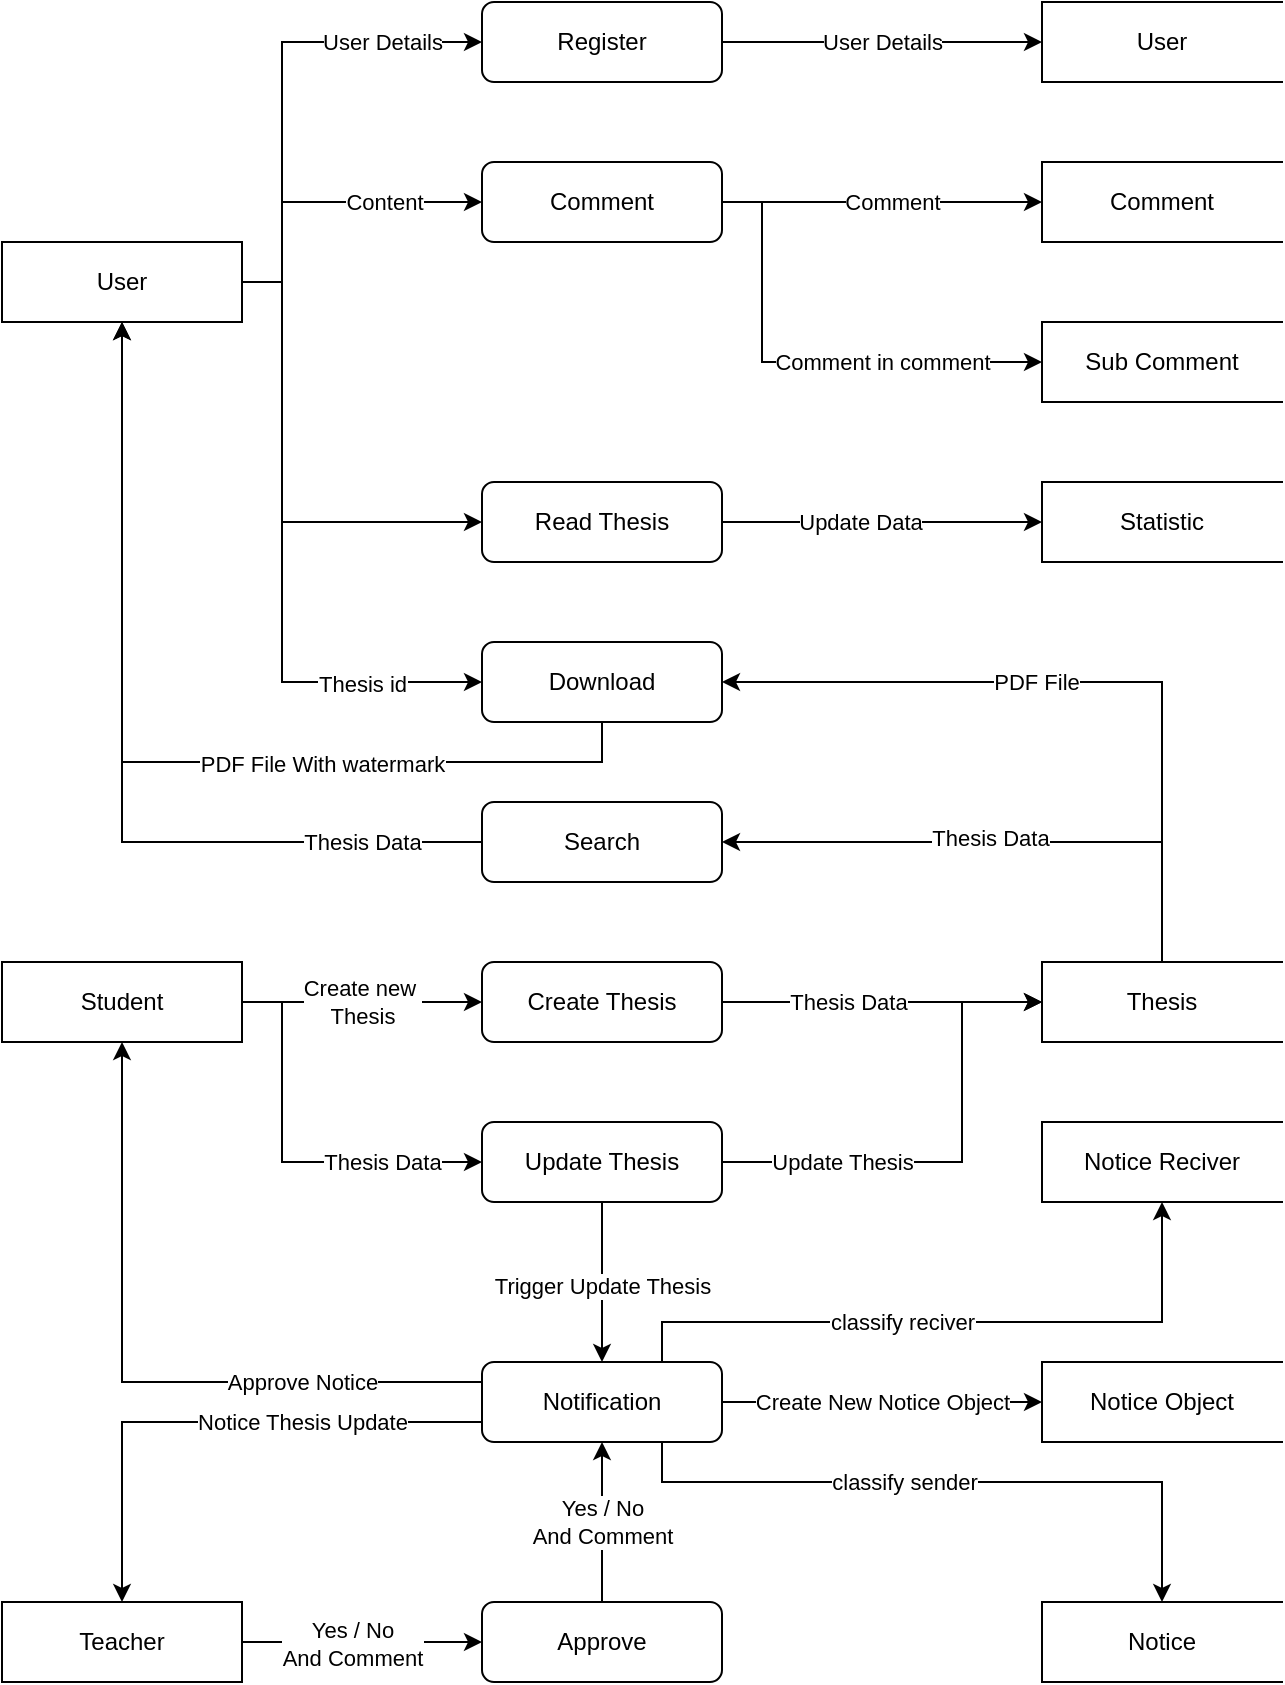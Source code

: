 <mxfile version="28.2.1">
  <diagram name="Page-1" id="c7558073-3199-34d8-9f00-42111426c3f3">
    <mxGraphModel dx="1773" dy="983" grid="1" gridSize="10" guides="1" tooltips="1" connect="1" arrows="1" fold="1" page="1" pageScale="1" pageWidth="827" pageHeight="1169" background="none" math="0" shadow="0">
      <root>
        <mxCell id="0" />
        <mxCell id="1" parent="0" />
        <mxCell id="7RZN1QD17hf1BqCUszEa-97" style="edgeStyle=orthogonalEdgeStyle;rounded=0;orthogonalLoop=1;jettySize=auto;html=1;entryX=0;entryY=0.5;entryDx=0;entryDy=0;" edge="1" parent="1" source="7RZN1QD17hf1BqCUszEa-96" target="7RZN1QD17hf1BqCUszEa-99">
          <mxGeometry relative="1" as="geometry">
            <mxPoint x="280" y="60" as="targetPoint" />
            <Array as="points">
              <mxPoint x="220" y="180" />
              <mxPoint x="220" y="60" />
            </Array>
          </mxGeometry>
        </mxCell>
        <mxCell id="7RZN1QD17hf1BqCUszEa-131" value="User Details" style="edgeLabel;html=1;align=center;verticalAlign=middle;resizable=0;points=[];" vertex="1" connectable="0" parent="7RZN1QD17hf1BqCUszEa-97">
          <mxGeometry x="0.343" y="-2" relative="1" as="geometry">
            <mxPoint x="29" y="-2" as="offset" />
          </mxGeometry>
        </mxCell>
        <mxCell id="7RZN1QD17hf1BqCUszEa-106" style="edgeStyle=orthogonalEdgeStyle;rounded=0;orthogonalLoop=1;jettySize=auto;html=1;exitX=0;exitY=0.5;exitDx=0;exitDy=0;entryX=0.5;entryY=1;entryDx=0;entryDy=0;" edge="1" parent="1" source="7RZN1QD17hf1BqCUszEa-101" target="7RZN1QD17hf1BqCUszEa-96">
          <mxGeometry relative="1" as="geometry">
            <mxPoint x="60" y="440" as="targetPoint" />
            <Array as="points">
              <mxPoint x="140" y="460" />
            </Array>
          </mxGeometry>
        </mxCell>
        <mxCell id="7RZN1QD17hf1BqCUszEa-133" value="Thesis Data" style="edgeLabel;html=1;align=center;verticalAlign=middle;resizable=0;points=[];" vertex="1" connectable="0" parent="7RZN1QD17hf1BqCUszEa-106">
          <mxGeometry x="-0.139" y="1" relative="1" as="geometry">
            <mxPoint x="121" y="9" as="offset" />
          </mxGeometry>
        </mxCell>
        <mxCell id="7RZN1QD17hf1BqCUszEa-120" style="edgeStyle=orthogonalEdgeStyle;rounded=0;orthogonalLoop=1;jettySize=auto;html=1;entryX=0;entryY=0.5;entryDx=0;entryDy=0;" edge="1" parent="1" source="7RZN1QD17hf1BqCUszEa-96" target="7RZN1QD17hf1BqCUszEa-102">
          <mxGeometry relative="1" as="geometry">
            <Array as="points">
              <mxPoint x="220" y="180" />
              <mxPoint x="220" y="140" />
            </Array>
          </mxGeometry>
        </mxCell>
        <mxCell id="7RZN1QD17hf1BqCUszEa-134" value="Content" style="edgeLabel;html=1;align=center;verticalAlign=middle;resizable=0;points=[];" vertex="1" connectable="0" parent="7RZN1QD17hf1BqCUszEa-120">
          <mxGeometry x="0.168" relative="1" as="geometry">
            <mxPoint x="17" as="offset" />
          </mxGeometry>
        </mxCell>
        <mxCell id="7RZN1QD17hf1BqCUszEa-181" style="edgeStyle=orthogonalEdgeStyle;rounded=0;orthogonalLoop=1;jettySize=auto;html=1;entryX=0;entryY=0.5;entryDx=0;entryDy=0;" edge="1" parent="1" source="7RZN1QD17hf1BqCUszEa-96" target="7RZN1QD17hf1BqCUszEa-177">
          <mxGeometry relative="1" as="geometry">
            <Array as="points">
              <mxPoint x="220" y="180" />
              <mxPoint x="220" y="300" />
            </Array>
          </mxGeometry>
        </mxCell>
        <mxCell id="7RZN1QD17hf1BqCUszEa-96" value="User" style="html=1;dashed=0;whiteSpace=wrap;rounded=0;" vertex="1" parent="1">
          <mxGeometry x="80" y="160" width="120" height="40" as="geometry" />
        </mxCell>
        <mxCell id="7RZN1QD17hf1BqCUszEa-109" style="edgeStyle=orthogonalEdgeStyle;rounded=0;orthogonalLoop=1;jettySize=auto;html=1;entryX=0;entryY=0.5;entryDx=0;entryDy=0;exitX=1;exitY=0.5;exitDx=0;exitDy=0;" edge="1" parent="1" source="7RZN1QD17hf1BqCUszEa-99" target="7RZN1QD17hf1BqCUszEa-108">
          <mxGeometry relative="1" as="geometry">
            <Array as="points">
              <mxPoint x="500" y="60" />
              <mxPoint x="500" y="60" />
            </Array>
          </mxGeometry>
        </mxCell>
        <mxCell id="7RZN1QD17hf1BqCUszEa-113" value="User Details" style="edgeLabel;html=1;align=center;verticalAlign=middle;resizable=0;points=[];" vertex="1" connectable="0" parent="7RZN1QD17hf1BqCUszEa-109">
          <mxGeometry x="-0.669" y="2" relative="1" as="geometry">
            <mxPoint x="53" y="2" as="offset" />
          </mxGeometry>
        </mxCell>
        <mxCell id="7RZN1QD17hf1BqCUszEa-99" value="Register" style="html=1;dashed=0;whiteSpace=wrap;glass=0;rounded=1;" vertex="1" parent="1">
          <mxGeometry x="320" y="40" width="120" height="40" as="geometry" />
        </mxCell>
        <mxCell id="7RZN1QD17hf1BqCUszEa-107" style="edgeStyle=orthogonalEdgeStyle;rounded=0;orthogonalLoop=1;jettySize=auto;html=1;exitX=0.5;exitY=0;exitDx=0;exitDy=0;" edge="1" parent="1" source="7RZN1QD17hf1BqCUszEa-125" target="7RZN1QD17hf1BqCUszEa-101">
          <mxGeometry relative="1" as="geometry">
            <mxPoint x="520" y="440" as="sourcePoint" />
            <Array as="points">
              <mxPoint x="660" y="460" />
            </Array>
          </mxGeometry>
        </mxCell>
        <mxCell id="7RZN1QD17hf1BqCUszEa-112" value="Thesis Data" style="edgeLabel;html=1;align=center;verticalAlign=middle;resizable=0;points=[];" vertex="1" connectable="0" parent="7RZN1QD17hf1BqCUszEa-107">
          <mxGeometry x="0.042" y="-2" relative="1" as="geometry">
            <mxPoint as="offset" />
          </mxGeometry>
        </mxCell>
        <mxCell id="7RZN1QD17hf1BqCUszEa-101" value="Search" style="html=1;dashed=0;whiteSpace=wrap;glass=0;rounded=1;" vertex="1" parent="1">
          <mxGeometry x="320" y="440" width="120" height="40" as="geometry" />
        </mxCell>
        <mxCell id="7RZN1QD17hf1BqCUszEa-117" style="edgeStyle=orthogonalEdgeStyle;rounded=0;orthogonalLoop=1;jettySize=auto;html=1;entryX=0;entryY=0.5;entryDx=0;entryDy=0;" edge="1" parent="1" source="7RZN1QD17hf1BqCUszEa-102" target="7RZN1QD17hf1BqCUszEa-116">
          <mxGeometry relative="1" as="geometry">
            <Array as="points">
              <mxPoint x="460" y="140" />
              <mxPoint x="460" y="220" />
            </Array>
          </mxGeometry>
        </mxCell>
        <mxCell id="7RZN1QD17hf1BqCUszEa-118" value="Comment in comment" style="edgeLabel;html=1;align=center;verticalAlign=middle;resizable=0;points=[];" vertex="1" connectable="0" parent="7RZN1QD17hf1BqCUszEa-117">
          <mxGeometry x="0.234" y="-1" relative="1" as="geometry">
            <mxPoint x="12" y="-1" as="offset" />
          </mxGeometry>
        </mxCell>
        <mxCell id="7RZN1QD17hf1BqCUszEa-102" value="Comment" style="html=1;dashed=0;whiteSpace=wrap;glass=0;rounded=1;" vertex="1" parent="1">
          <mxGeometry x="320" y="120" width="120" height="40" as="geometry" />
        </mxCell>
        <mxCell id="7RZN1QD17hf1BqCUszEa-108" value="User" style="html=1;dashed=0;whiteSpace=wrap;shape=partialRectangle;right=0;" vertex="1" parent="1">
          <mxGeometry x="600" y="40" width="120" height="40" as="geometry" />
        </mxCell>
        <mxCell id="7RZN1QD17hf1BqCUszEa-111" value="Comment" style="html=1;dashed=0;whiteSpace=wrap;shape=partialRectangle;right=0;" vertex="1" parent="1">
          <mxGeometry x="600" y="120" width="120" height="40" as="geometry" />
        </mxCell>
        <mxCell id="7RZN1QD17hf1BqCUszEa-114" value="C" style="edgeStyle=orthogonalEdgeStyle;rounded=0;orthogonalLoop=1;jettySize=auto;html=1;entryX=0;entryY=0.5;entryDx=0;entryDy=0;" edge="1" parent="1" source="7RZN1QD17hf1BqCUszEa-102" target="7RZN1QD17hf1BqCUszEa-111">
          <mxGeometry relative="1" as="geometry" />
        </mxCell>
        <mxCell id="7RZN1QD17hf1BqCUszEa-115" value="Comment" style="edgeLabel;html=1;align=center;verticalAlign=middle;resizable=0;points=[];" vertex="1" connectable="0" parent="7RZN1QD17hf1BqCUszEa-114">
          <mxGeometry x="-0.224" y="1" relative="1" as="geometry">
            <mxPoint x="23" y="1" as="offset" />
          </mxGeometry>
        </mxCell>
        <mxCell id="7RZN1QD17hf1BqCUszEa-116" value="Sub Comment" style="html=1;dashed=0;whiteSpace=wrap;shape=partialRectangle;right=0;" vertex="1" parent="1">
          <mxGeometry x="600" y="200" width="120" height="40" as="geometry" />
        </mxCell>
        <mxCell id="7RZN1QD17hf1BqCUszEa-126" style="edgeStyle=orthogonalEdgeStyle;rounded=0;orthogonalLoop=1;jettySize=auto;html=1;entryX=0;entryY=0.5;entryDx=0;entryDy=0;" edge="1" parent="1" source="7RZN1QD17hf1BqCUszEa-122" target="7RZN1QD17hf1BqCUszEa-125">
          <mxGeometry relative="1" as="geometry" />
        </mxCell>
        <mxCell id="7RZN1QD17hf1BqCUszEa-127" value="Thesis Data" style="edgeLabel;html=1;align=center;verticalAlign=middle;resizable=0;points=[];" vertex="1" connectable="0" parent="7RZN1QD17hf1BqCUszEa-126">
          <mxGeometry x="-0.211" relative="1" as="geometry">
            <mxPoint as="offset" />
          </mxGeometry>
        </mxCell>
        <mxCell id="7RZN1QD17hf1BqCUszEa-122" value="Create Thesis" style="html=1;dashed=0;whiteSpace=wrap;glass=0;rounded=1;" vertex="1" parent="1">
          <mxGeometry x="320" y="520" width="120" height="40" as="geometry" />
        </mxCell>
        <mxCell id="7RZN1QD17hf1BqCUszEa-124" style="edgeStyle=orthogonalEdgeStyle;rounded=0;orthogonalLoop=1;jettySize=auto;html=1;entryX=0;entryY=0.5;entryDx=0;entryDy=0;" edge="1" parent="1" source="7RZN1QD17hf1BqCUszEa-123" target="7RZN1QD17hf1BqCUszEa-122">
          <mxGeometry relative="1" as="geometry" />
        </mxCell>
        <mxCell id="7RZN1QD17hf1BqCUszEa-128" value="Create new&amp;nbsp;&lt;div&gt;Thesis&lt;/div&gt;" style="edgeLabel;html=1;align=center;verticalAlign=middle;resizable=0;points=[];" vertex="1" connectable="0" parent="7RZN1QD17hf1BqCUszEa-124">
          <mxGeometry x="-0.186" y="3" relative="1" as="geometry">
            <mxPoint x="11" y="3" as="offset" />
          </mxGeometry>
        </mxCell>
        <mxCell id="7RZN1QD17hf1BqCUszEa-136" style="edgeStyle=orthogonalEdgeStyle;rounded=0;orthogonalLoop=1;jettySize=auto;html=1;entryX=0;entryY=0.5;entryDx=0;entryDy=0;" edge="1" parent="1" source="7RZN1QD17hf1BqCUszEa-123" target="7RZN1QD17hf1BqCUszEa-135">
          <mxGeometry relative="1" as="geometry">
            <Array as="points">
              <mxPoint x="220" y="540" />
              <mxPoint x="220" y="620" />
            </Array>
          </mxGeometry>
        </mxCell>
        <mxCell id="7RZN1QD17hf1BqCUszEa-137" value="Thesis Data" style="edgeLabel;html=1;align=center;verticalAlign=middle;resizable=0;points=[];" vertex="1" connectable="0" parent="7RZN1QD17hf1BqCUszEa-136">
          <mxGeometry x="0.372" y="-4" relative="1" as="geometry">
            <mxPoint x="13" y="-4" as="offset" />
          </mxGeometry>
        </mxCell>
        <mxCell id="7RZN1QD17hf1BqCUszEa-123" value="Student" style="html=1;dashed=0;whiteSpace=wrap;rounded=0;" vertex="1" parent="1">
          <mxGeometry x="80" y="520" width="120" height="40" as="geometry" />
        </mxCell>
        <mxCell id="7RZN1QD17hf1BqCUszEa-125" value="Thesis" style="html=1;dashed=0;whiteSpace=wrap;shape=partialRectangle;right=0;" vertex="1" parent="1">
          <mxGeometry x="600" y="520" width="120" height="40" as="geometry" />
        </mxCell>
        <mxCell id="7RZN1QD17hf1BqCUszEa-138" style="edgeStyle=orthogonalEdgeStyle;rounded=0;orthogonalLoop=1;jettySize=auto;html=1;entryX=0;entryY=0.5;entryDx=0;entryDy=0;" edge="1" parent="1" source="7RZN1QD17hf1BqCUszEa-135" target="7RZN1QD17hf1BqCUszEa-125">
          <mxGeometry relative="1" as="geometry">
            <Array as="points">
              <mxPoint x="560" y="620" />
              <mxPoint x="560" y="540" />
            </Array>
          </mxGeometry>
        </mxCell>
        <mxCell id="7RZN1QD17hf1BqCUszEa-139" value="Update Thesis" style="edgeLabel;html=1;align=center;verticalAlign=middle;resizable=0;points=[];" vertex="1" connectable="0" parent="7RZN1QD17hf1BqCUszEa-138">
          <mxGeometry x="-0.607" y="-1" relative="1" as="geometry">
            <mxPoint x="13" y="-1" as="offset" />
          </mxGeometry>
        </mxCell>
        <mxCell id="7RZN1QD17hf1BqCUszEa-153" style="edgeStyle=orthogonalEdgeStyle;rounded=0;orthogonalLoop=1;jettySize=auto;html=1;exitX=0.5;exitY=1;exitDx=0;exitDy=0;entryX=0.5;entryY=0;entryDx=0;entryDy=0;" edge="1" parent="1" source="7RZN1QD17hf1BqCUszEa-135" target="7RZN1QD17hf1BqCUszEa-152">
          <mxGeometry relative="1" as="geometry">
            <mxPoint x="480" y="660" as="targetPoint" />
            <Array as="points" />
          </mxGeometry>
        </mxCell>
        <mxCell id="7RZN1QD17hf1BqCUszEa-154" value="Trigger Update Thesis" style="edgeLabel;html=1;align=center;verticalAlign=middle;resizable=0;points=[];" vertex="1" connectable="0" parent="7RZN1QD17hf1BqCUszEa-153">
          <mxGeometry x="0.081" y="-1" relative="1" as="geometry">
            <mxPoint x="1" y="-1" as="offset" />
          </mxGeometry>
        </mxCell>
        <mxCell id="7RZN1QD17hf1BqCUszEa-135" value="Update Thesis" style="html=1;dashed=0;whiteSpace=wrap;glass=0;rounded=1;" vertex="1" parent="1">
          <mxGeometry x="320" y="600" width="120" height="40" as="geometry" />
        </mxCell>
        <mxCell id="7RZN1QD17hf1BqCUszEa-157" style="edgeStyle=orthogonalEdgeStyle;rounded=0;orthogonalLoop=1;jettySize=auto;html=1;entryX=0.5;entryY=0;entryDx=0;entryDy=0;exitX=0;exitY=0.75;exitDx=0;exitDy=0;" edge="1" parent="1" source="7RZN1QD17hf1BqCUszEa-152" target="7RZN1QD17hf1BqCUszEa-156">
          <mxGeometry relative="1" as="geometry">
            <mxPoint x="530" y="819.57" as="sourcePoint" />
            <Array as="points">
              <mxPoint x="140" y="750" />
            </Array>
          </mxGeometry>
        </mxCell>
        <mxCell id="7RZN1QD17hf1BqCUszEa-158" value="Notice Thesis Update" style="edgeLabel;html=1;align=center;verticalAlign=middle;resizable=0;points=[];" vertex="1" connectable="0" parent="7RZN1QD17hf1BqCUszEa-157">
          <mxGeometry x="0.674" y="-1" relative="1" as="geometry">
            <mxPoint x="91" y="-46" as="offset" />
          </mxGeometry>
        </mxCell>
        <mxCell id="7RZN1QD17hf1BqCUszEa-164" style="edgeStyle=orthogonalEdgeStyle;rounded=0;orthogonalLoop=1;jettySize=auto;html=1;entryX=0;entryY=0.5;entryDx=0;entryDy=0;exitX=1;exitY=0.5;exitDx=0;exitDy=0;" edge="1" parent="1" source="7RZN1QD17hf1BqCUszEa-152" target="7RZN1QD17hf1BqCUszEa-163">
          <mxGeometry relative="1" as="geometry">
            <mxPoint x="640" y="700" as="sourcePoint" />
          </mxGeometry>
        </mxCell>
        <mxCell id="7RZN1QD17hf1BqCUszEa-165" value="Create New Notice Object" style="edgeLabel;html=1;align=center;verticalAlign=middle;resizable=0;points=[];" vertex="1" connectable="0" parent="7RZN1QD17hf1BqCUszEa-164">
          <mxGeometry x="-0.038" y="2" relative="1" as="geometry">
            <mxPoint x="3" y="2" as="offset" />
          </mxGeometry>
        </mxCell>
        <mxCell id="7RZN1QD17hf1BqCUszEa-166" style="edgeStyle=orthogonalEdgeStyle;rounded=0;orthogonalLoop=1;jettySize=auto;html=1;entryX=0.5;entryY=1;entryDx=0;entryDy=0;exitX=0.75;exitY=0;exitDx=0;exitDy=0;" edge="1" parent="1" source="7RZN1QD17hf1BqCUszEa-152" target="7RZN1QD17hf1BqCUszEa-168">
          <mxGeometry relative="1" as="geometry">
            <mxPoint x="800" y="660" as="targetPoint" />
            <mxPoint x="630" y="680" as="sourcePoint" />
            <Array as="points">
              <mxPoint x="410" y="700" />
              <mxPoint x="660" y="700" />
            </Array>
          </mxGeometry>
        </mxCell>
        <mxCell id="7RZN1QD17hf1BqCUszEa-170" value="classify reciver" style="edgeLabel;html=1;align=center;verticalAlign=middle;resizable=0;points=[];" vertex="1" connectable="0" parent="7RZN1QD17hf1BqCUszEa-166">
          <mxGeometry x="0.688" y="-1" relative="1" as="geometry">
            <mxPoint x="-131" y="8" as="offset" />
          </mxGeometry>
        </mxCell>
        <mxCell id="7RZN1QD17hf1BqCUszEa-169" style="edgeStyle=orthogonalEdgeStyle;rounded=0;orthogonalLoop=1;jettySize=auto;html=1;entryX=0.5;entryY=0;entryDx=0;entryDy=0;exitX=0.75;exitY=1;exitDx=0;exitDy=0;" edge="1" parent="1" source="7RZN1QD17hf1BqCUszEa-152" target="7RZN1QD17hf1BqCUszEa-167">
          <mxGeometry relative="1" as="geometry">
            <mxPoint x="660" y="720" as="sourcePoint" />
            <Array as="points">
              <mxPoint x="410" y="780" />
              <mxPoint x="660" y="780" />
            </Array>
          </mxGeometry>
        </mxCell>
        <mxCell id="7RZN1QD17hf1BqCUszEa-172" value="classify sender" style="edgeLabel;html=1;align=center;verticalAlign=middle;resizable=0;points=[];" vertex="1" connectable="0" parent="7RZN1QD17hf1BqCUszEa-169">
          <mxGeometry x="0.683" y="2" relative="1" as="geometry">
            <mxPoint x="-131" y="-8" as="offset" />
          </mxGeometry>
        </mxCell>
        <mxCell id="7RZN1QD17hf1BqCUszEa-175" style="edgeStyle=orthogonalEdgeStyle;rounded=0;orthogonalLoop=1;jettySize=auto;html=1;entryX=0.5;entryY=1;entryDx=0;entryDy=0;exitX=0;exitY=0.25;exitDx=0;exitDy=0;" edge="1" parent="1" source="7RZN1QD17hf1BqCUszEa-152" target="7RZN1QD17hf1BqCUszEa-123">
          <mxGeometry relative="1" as="geometry">
            <mxPoint x="420" y="720" as="sourcePoint" />
          </mxGeometry>
        </mxCell>
        <mxCell id="7RZN1QD17hf1BqCUszEa-176" value="Approve Notice" style="edgeLabel;html=1;align=center;verticalAlign=middle;resizable=0;points=[];" vertex="1" connectable="0" parent="7RZN1QD17hf1BqCUszEa-175">
          <mxGeometry x="0.049" relative="1" as="geometry">
            <mxPoint x="90" y="3" as="offset" />
          </mxGeometry>
        </mxCell>
        <mxCell id="7RZN1QD17hf1BqCUszEa-152" value="Notification" style="html=1;dashed=0;whiteSpace=wrap;glass=0;rounded=1;" vertex="1" parent="1">
          <mxGeometry x="320" y="720" width="120" height="40" as="geometry" />
        </mxCell>
        <mxCell id="7RZN1QD17hf1BqCUszEa-160" style="edgeStyle=orthogonalEdgeStyle;rounded=0;orthogonalLoop=1;jettySize=auto;html=1;entryX=0;entryY=0.5;entryDx=0;entryDy=0;" edge="1" parent="1" source="7RZN1QD17hf1BqCUszEa-156" target="7RZN1QD17hf1BqCUszEa-159">
          <mxGeometry relative="1" as="geometry" />
        </mxCell>
        <mxCell id="7RZN1QD17hf1BqCUszEa-161" value="Yes / No&lt;div&gt;And Comment&lt;/div&gt;" style="edgeLabel;html=1;align=center;verticalAlign=middle;resizable=0;points=[];" vertex="1" connectable="0" parent="7RZN1QD17hf1BqCUszEa-160">
          <mxGeometry x="-0.093" y="-1" relative="1" as="geometry">
            <mxPoint as="offset" />
          </mxGeometry>
        </mxCell>
        <mxCell id="7RZN1QD17hf1BqCUszEa-156" value="Teacher" style="html=1;dashed=0;whiteSpace=wrap;rounded=0;" vertex="1" parent="1">
          <mxGeometry x="80" y="840" width="120" height="40" as="geometry" />
        </mxCell>
        <mxCell id="7RZN1QD17hf1BqCUszEa-173" style="edgeStyle=orthogonalEdgeStyle;rounded=0;orthogonalLoop=1;jettySize=auto;html=1;entryX=0.5;entryY=1;entryDx=0;entryDy=0;" edge="1" parent="1" source="7RZN1QD17hf1BqCUszEa-159" target="7RZN1QD17hf1BqCUszEa-152">
          <mxGeometry relative="1" as="geometry">
            <mxPoint x="660" y="839.57" as="targetPoint" />
          </mxGeometry>
        </mxCell>
        <mxCell id="7RZN1QD17hf1BqCUszEa-174" value="Yes / No&lt;div&gt;And Comment&lt;/div&gt;" style="edgeLabel;html=1;align=center;verticalAlign=middle;resizable=0;points=[];" vertex="1" connectable="0" parent="7RZN1QD17hf1BqCUszEa-173">
          <mxGeometry x="-0.327" y="-1" relative="1" as="geometry">
            <mxPoint x="-1" y="-13" as="offset" />
          </mxGeometry>
        </mxCell>
        <mxCell id="7RZN1QD17hf1BqCUszEa-159" value="Approve" style="html=1;dashed=0;whiteSpace=wrap;glass=0;rounded=1;" vertex="1" parent="1">
          <mxGeometry x="320" y="840" width="120" height="40" as="geometry" />
        </mxCell>
        <mxCell id="7RZN1QD17hf1BqCUszEa-163" value="Notice Object" style="html=1;dashed=0;whiteSpace=wrap;shape=partialRectangle;right=0;" vertex="1" parent="1">
          <mxGeometry x="600" y="720" width="120" height="40" as="geometry" />
        </mxCell>
        <mxCell id="7RZN1QD17hf1BqCUszEa-167" value="Notice" style="html=1;dashed=0;whiteSpace=wrap;shape=partialRectangle;right=0;" vertex="1" parent="1">
          <mxGeometry x="600" y="840" width="120" height="40" as="geometry" />
        </mxCell>
        <mxCell id="7RZN1QD17hf1BqCUszEa-168" value="Notice Reciver" style="html=1;dashed=0;whiteSpace=wrap;shape=partialRectangle;right=0;" vertex="1" parent="1">
          <mxGeometry x="600" y="600" width="120" height="40" as="geometry" />
        </mxCell>
        <mxCell id="7RZN1QD17hf1BqCUszEa-179" style="edgeStyle=orthogonalEdgeStyle;rounded=0;orthogonalLoop=1;jettySize=auto;html=1;entryX=0;entryY=0.5;entryDx=0;entryDy=0;" edge="1" parent="1" source="7RZN1QD17hf1BqCUszEa-177" target="7RZN1QD17hf1BqCUszEa-178">
          <mxGeometry relative="1" as="geometry" />
        </mxCell>
        <mxCell id="7RZN1QD17hf1BqCUszEa-180" value="Update Data" style="edgeLabel;html=1;align=center;verticalAlign=middle;resizable=0;points=[];" vertex="1" connectable="0" parent="7RZN1QD17hf1BqCUszEa-179">
          <mxGeometry x="-0.139" y="2" relative="1" as="geometry">
            <mxPoint y="2" as="offset" />
          </mxGeometry>
        </mxCell>
        <mxCell id="7RZN1QD17hf1BqCUszEa-177" value="Read Thesis" style="html=1;dashed=0;whiteSpace=wrap;glass=0;rounded=1;" vertex="1" parent="1">
          <mxGeometry x="320" y="280" width="120" height="40" as="geometry" />
        </mxCell>
        <mxCell id="7RZN1QD17hf1BqCUszEa-178" value="Statistic" style="html=1;dashed=0;whiteSpace=wrap;shape=partialRectangle;right=0;" vertex="1" parent="1">
          <mxGeometry x="600" y="280" width="120" height="40" as="geometry" />
        </mxCell>
        <mxCell id="7RZN1QD17hf1BqCUszEa-186" style="edgeStyle=orthogonalEdgeStyle;rounded=0;orthogonalLoop=1;jettySize=auto;html=1;exitX=1;exitY=0.5;exitDx=0;exitDy=0;entryX=0;entryY=0.5;entryDx=0;entryDy=0;" edge="1" parent="1" source="7RZN1QD17hf1BqCUszEa-96" target="7RZN1QD17hf1BqCUszEa-182">
          <mxGeometry relative="1" as="geometry">
            <Array as="points">
              <mxPoint x="220" y="180" />
              <mxPoint x="220" y="380" />
            </Array>
          </mxGeometry>
        </mxCell>
        <mxCell id="7RZN1QD17hf1BqCUszEa-187" value="Thesis id" style="edgeLabel;html=1;align=center;verticalAlign=middle;resizable=0;points=[];" vertex="1" connectable="0" parent="7RZN1QD17hf1BqCUszEa-186">
          <mxGeometry x="-0.504" y="3" relative="1" as="geometry">
            <mxPoint x="37" y="141" as="offset" />
          </mxGeometry>
        </mxCell>
        <mxCell id="7RZN1QD17hf1BqCUszEa-190" style="edgeStyle=orthogonalEdgeStyle;rounded=0;orthogonalLoop=1;jettySize=auto;html=1;entryX=0.5;entryY=1;entryDx=0;entryDy=0;exitX=0.5;exitY=1;exitDx=0;exitDy=0;" edge="1" parent="1" source="7RZN1QD17hf1BqCUszEa-182" target="7RZN1QD17hf1BqCUszEa-96">
          <mxGeometry relative="1" as="geometry" />
        </mxCell>
        <mxCell id="7RZN1QD17hf1BqCUszEa-191" value="PDF File With watermark" style="edgeLabel;html=1;align=center;verticalAlign=middle;resizable=0;points=[];" vertex="1" connectable="0" parent="7RZN1QD17hf1BqCUszEa-190">
          <mxGeometry x="-0.361" y="1" relative="1" as="geometry">
            <mxPoint x="-7" as="offset" />
          </mxGeometry>
        </mxCell>
        <mxCell id="7RZN1QD17hf1BqCUszEa-182" value="Download" style="html=1;dashed=0;whiteSpace=wrap;glass=0;rounded=1;" vertex="1" parent="1">
          <mxGeometry x="320" y="360" width="120" height="40" as="geometry" />
        </mxCell>
        <mxCell id="7RZN1QD17hf1BqCUszEa-184" style="edgeStyle=orthogonalEdgeStyle;rounded=0;orthogonalLoop=1;jettySize=auto;html=1;entryX=1;entryY=0.5;entryDx=0;entryDy=0;exitX=0.5;exitY=0;exitDx=0;exitDy=0;" edge="1" parent="1" source="7RZN1QD17hf1BqCUszEa-125" target="7RZN1QD17hf1BqCUszEa-182">
          <mxGeometry relative="1" as="geometry">
            <mxPoint x="600" y="460" as="sourcePoint" />
          </mxGeometry>
        </mxCell>
        <mxCell id="7RZN1QD17hf1BqCUszEa-185" value="PDF File" style="edgeLabel;html=1;align=center;verticalAlign=middle;resizable=0;points=[];" vertex="1" connectable="0" parent="7RZN1QD17hf1BqCUszEa-184">
          <mxGeometry x="0.237" y="2" relative="1" as="geometry">
            <mxPoint x="19" y="-2" as="offset" />
          </mxGeometry>
        </mxCell>
      </root>
    </mxGraphModel>
  </diagram>
</mxfile>
